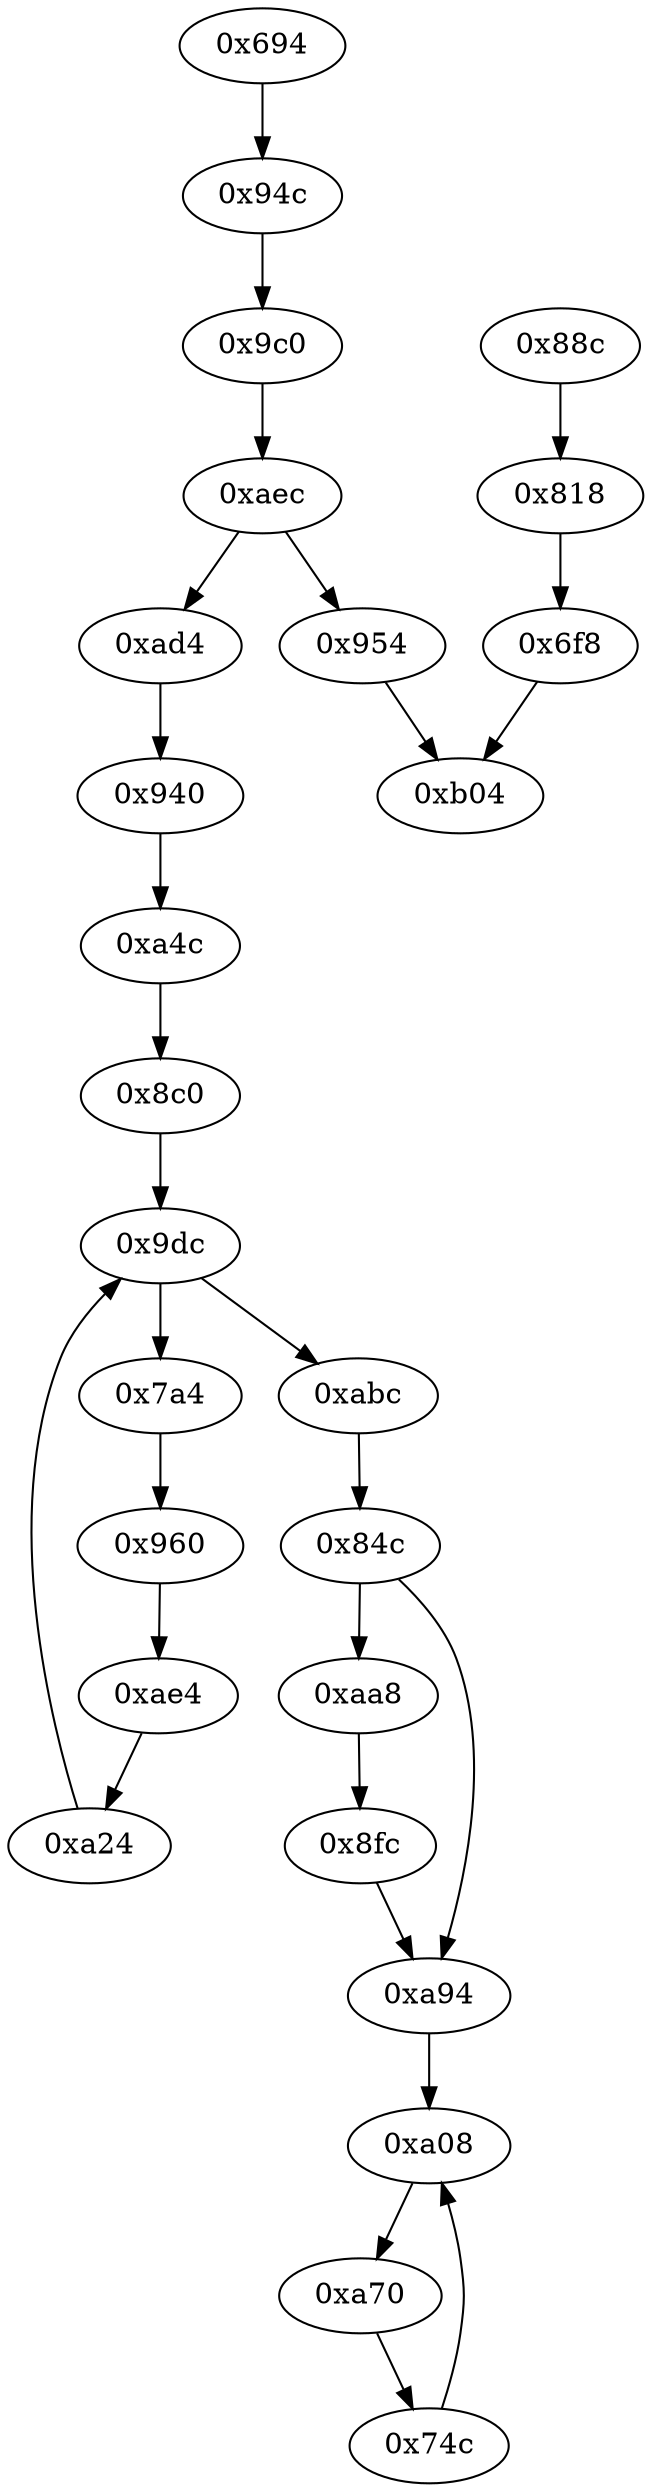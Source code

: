 strict digraph "" {
	"0xb04"	 [opcode="[u'ldr', u'ldr', u'ldr', u'ldr', u'sub', u'mov', u'sub', u'pop']"];
	"0xa08"	 [opcode="[u'str', u'ldr', u'ldr', u'and', u'ldr', u'add', u'b']"];
	"0xa70"	 [opcode="[u'ldr', u'add', u'sub', u'str', u'ldr', u'add', u'str', u'ldr', u'b']"];
	"0xa08" -> "0xa70";
	"0x940"	 [opcode="[u'ldr', u'ldr', u'b']"];
	"0xa4c"	 [opcode="[u'ldr', u'ldr', u'ldrb', u'str', u'ldr', u'ldrb', u'str', u'ldr', u'b']"];
	"0x940" -> "0xa4c";
	"0x94c"	 [opcode="[u'ldr', u'b']"];
	"0x9c0"	 [opcode="[u'ldr', u'cmp', u'mov', u'mov', u'strb', u'ldr', u'b']"];
	"0x94c" -> "0x9c0";
	"0x7a4"	 [opcode="[u'ldr', u'ldr', u'smull', u'asr', u'add', u'add', u'sub', u'str', u'ldr', u'smull', u'asr', u'add', u'add', u'sub', u'str', u'ldr', \
u'b']"];
	"0x960"	 [opcode="[u'ldr', u'ldr', u'ldr', u'ldr', u'add', u'add', u'add', u'str', u'add', u'add', u'bic', u'sub', u'ldr', u'str', u'asr', u'str', \
u'ldr', u'ldr', u'smull', u'asr', u'add', u'str', u'ldr', u'b']"];
	"0x7a4" -> "0x960";
	"0xa24"	 [opcode="[u'ldr', u'ldr', u'ldr', u'ldr', u'ldr', u'smull', u'asr', u'add', u'ldr', u'b']"];
	"0x9dc"	 [opcode="[u'str', u'str', u'str', u'str', u'ldr', u'ldr', u'orr', u'ldr', u'ldr', u'mov', u'b']"];
	"0xa24" -> "0x9dc";
	"0xae4"	 [opcode="[u'ldr', u'b']"];
	"0x960" -> "0xae4";
	"0x74c"	 [opcode="[u'ldr', u'ldr', u'ldr', u'bl', u'ldr', u'ldr', u'b']"];
	"0x74c" -> "0xa08";
	"0xae4" -> "0xa24";
	"0xa70" -> "0x74c";
	"0xaa8"	 [opcode="[u'ldr', u'add', u'str', u'ldr', u'b']"];
	"0x8fc"	 [opcode="[u'ldr', u'ldr', u'add', u'str', u'ldr', u'ldr', u'b']"];
	"0xaa8" -> "0x8fc";
	"0x694"	 [opcode="[u'push', u'add', u'sub', u'str', u'ldr', u'str', u'ldr', u'ldr', u'str', u'ldr', u'ldr', u'str', u'ldr', u'str', u'ldr', u'str', \
u'ldr', u'str', u'ldr', u'add', u'str', u'ldr', u'add', u'str', u'b']"];
	"0x694" -> "0x94c";
	"0x88c"	 [opcode="[u'mov', u'bl', u'ldr', u'b']"];
	"0x818"	 [opcode="[u'b']"];
	"0x88c" -> "0x818";
	"0x954"	 [opcode="[u'ldr', u'mov', u'b']"];
	"0x954" -> "0xb04";
	"0xa94"	 [opcode="[u'ldr', u'bl', u'ldr', u'sub', u'b']"];
	"0x8fc" -> "0xa94";
	"0xaec"	 [opcode="[u'ldrb', u'ldr', u'ldr', u'cmp', u'mov', u'b']"];
	"0x9c0" -> "0xaec";
	"0x6f8"	 [opcode="[u'ldr', u'mov', u'ldr']"];
	"0x6f8" -> "0xb04";
	"0x8c0"	 [opcode="[u'ldr', u'ldr', u'ldr', u'mov', u'mov', u'b']"];
	"0xa4c" -> "0x8c0";
	"0x8c0" -> "0x9dc";
	"0xabc"	 [opcode="[u'ldr', u'cmp', u'mov', u'strb', u'ldr', u'b']"];
	"0x84c"	 [opcode="[u'ldrb', u'ldr', u'cmp', u'ldr', u'ldr', u'mov', u'b']"];
	"0xabc" -> "0x84c";
	"0xa94" -> "0xa08";
	"0xaec" -> "0x954";
	"0xad4"	 [opcode="[u'add', u'str', u'ldr', u'b']"];
	"0xaec" -> "0xad4";
	"0x818" -> "0x6f8";
	"0x9dc" -> "0x7a4";
	"0x9dc" -> "0xabc";
	"0x84c" -> "0xaa8";
	"0x84c" -> "0xa94";
	"0xad4" -> "0x940";
}
